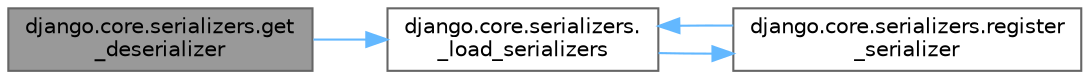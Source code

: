 digraph "django.core.serializers.get_deserializer"
{
 // LATEX_PDF_SIZE
  bgcolor="transparent";
  edge [fontname=Helvetica,fontsize=10,labelfontname=Helvetica,labelfontsize=10];
  node [fontname=Helvetica,fontsize=10,shape=box,height=0.2,width=0.4];
  rankdir="LR";
  Node1 [id="Node000001",label="django.core.serializers.get\l_deserializer",height=0.2,width=0.4,color="gray40", fillcolor="grey60", style="filled", fontcolor="black",tooltip=" "];
  Node1 -> Node2 [id="edge1_Node000001_Node000002",color="steelblue1",style="solid",tooltip=" "];
  Node2 [id="Node000002",label="django.core.serializers.\l_load_serializers",height=0.2,width=0.4,color="grey40", fillcolor="white", style="filled",URL="$namespacedjango_1_1core_1_1serializers.html#aefd7d4c62ab5ff4e858b3626f848a64a",tooltip=" "];
  Node2 -> Node3 [id="edge2_Node000002_Node000003",color="steelblue1",style="solid",tooltip=" "];
  Node3 [id="Node000003",label="django.core.serializers.register\l_serializer",height=0.2,width=0.4,color="grey40", fillcolor="white", style="filled",URL="$namespacedjango_1_1core_1_1serializers.html#af6a39f0c81f135906f8400538fdb4c1f",tooltip=" "];
  Node3 -> Node2 [id="edge3_Node000003_Node000002",color="steelblue1",style="solid",tooltip=" "];
}
